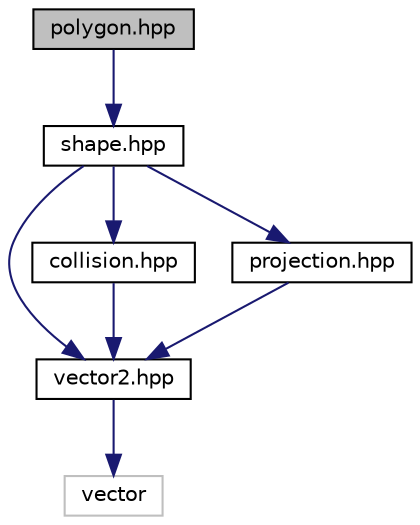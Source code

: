 digraph "polygon.hpp"
{
  edge [fontname="Helvetica",fontsize="10",labelfontname="Helvetica",labelfontsize="10"];
  node [fontname="Helvetica",fontsize="10",shape=record];
  Node0 [label="polygon.hpp",height=0.2,width=0.4,color="black", fillcolor="grey75", style="filled", fontcolor="black"];
  Node0 -> Node1 [color="midnightblue",fontsize="10",style="solid",fontname="Helvetica"];
  Node1 [label="shape.hpp",height=0.2,width=0.4,color="black", fillcolor="white", style="filled",URL="$shape_8hpp.html"];
  Node1 -> Node2 [color="midnightblue",fontsize="10",style="solid",fontname="Helvetica"];
  Node2 [label="vector2.hpp",height=0.2,width=0.4,color="black", fillcolor="white", style="filled",URL="$vector2_8hpp.html"];
  Node2 -> Node3 [color="midnightblue",fontsize="10",style="solid",fontname="Helvetica"];
  Node3 [label="vector",height=0.2,width=0.4,color="grey75", fillcolor="white", style="filled"];
  Node1 -> Node4 [color="midnightblue",fontsize="10",style="solid",fontname="Helvetica"];
  Node4 [label="collision.hpp",height=0.2,width=0.4,color="black", fillcolor="white", style="filled",URL="$collision_8hpp.html"];
  Node4 -> Node2 [color="midnightblue",fontsize="10",style="solid",fontname="Helvetica"];
  Node1 -> Node5 [color="midnightblue",fontsize="10",style="solid",fontname="Helvetica"];
  Node5 [label="projection.hpp",height=0.2,width=0.4,color="black", fillcolor="white", style="filled",URL="$projection_8hpp.html"];
  Node5 -> Node2 [color="midnightblue",fontsize="10",style="solid",fontname="Helvetica"];
}
